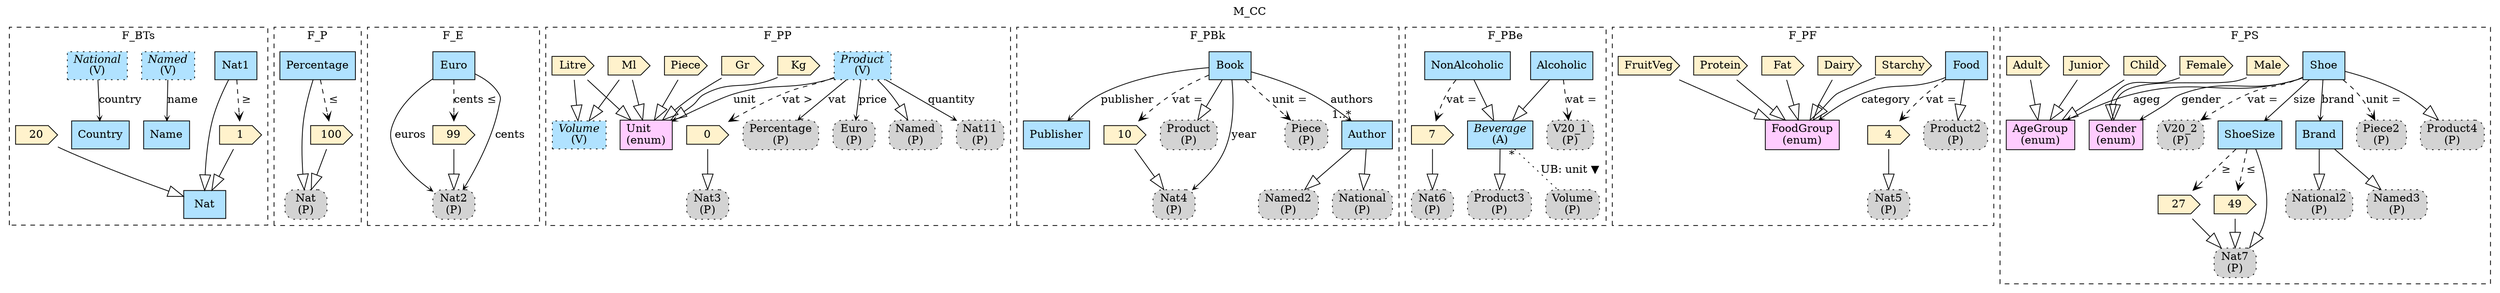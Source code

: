 digraph {graph[label=M_CC,labelloc=tl,labelfontsize=12];
subgraph cluster_F_BTs{style=dashed;label=F_BTs;
"Nat"[shape=record,fillcolor=lightskyblue1,style = filled,label="Nat"];
"Nat1"[shape=record,fillcolor=lightskyblue1,style = filled,label="Nat1"];
"Named"[shape=record,fillcolor=lightskyblue1,style ="filled,dotted",label=<{<I>Named</I><br/>(V)}>];
"Name"[shape=record,fillcolor=lightskyblue1,style = filled,label="Name"];
"Country"[shape=record,fillcolor=lightskyblue1,style = filled,label="Country"];
"National"[shape=record,fillcolor=lightskyblue1,style ="filled,dotted",label=<{<I>National</I><br/>(V)}>];
"V1"[shape=cds,fillcolor="#FFF2CC",style = filled,label="1"];
"V20"[shape=cds,fillcolor="#FFF2CC",style = filled,label="20"];

"Named"->"Name"[label="name",arrowhead=vee,headlabel="",arrowsize=.5];
"Nat1"->"Nat"[arrowhead=onormal,arrowsize=2.0];
"V1"->"Nat"[arrowhead=onormal,arrowsize=2.0];
"V20"->"Nat"[arrowhead=onormal,arrowsize=2.0];
"Nat1"->"V1"[arrowhead=vee,style=dashed,label=" ≥"];

"National"->"Country"[label="country",arrowhead=vee,headlabel="",arrowsize=.5];

}
subgraph cluster_F_P{style=dashed;label=F_P;
"Percentage"[shape=record,fillcolor=lightskyblue1,style = filled,label="Percentage"];
"PNat"[shape=box,fillcolor=lightgray,style ="rounded,filled,dotted",label=<Nat<br/>(P)>];
"V100"[shape=cds,fillcolor="#FFF2CC",style = filled,label="100"];

"Percentage"->"PNat"[arrowhead=onormal,arrowsize=2.0];
"V100"->"PNat"[arrowhead=onormal,arrowsize=2.0];
"Percentage"->"V100"[arrowhead=vee,style=dashed,label=" ≤"];


}

subgraph cluster_F_E{style=dashed;label=F_E;
"PNat2"[shape=box,fillcolor=lightgray,style ="rounded,filled,dotted",label=<Nat2<br/>(P)>];
"Euro"[shape=record,fillcolor=lightskyblue1,style = filled,label="Euro"];
"V99"[shape=cds,fillcolor="#FFF2CC",style = filled,label="99"];

"Euro"->"PNat2"[label="cents",arrowhead=vee,headlabel="",arrowsize=.5];
"Euro"->"PNat2"[label="euros",arrowhead=vee,headlabel="",arrowsize=.5];
"V99"->"PNat2"[arrowhead=onormal,arrowsize=2.0];
"Euro"->"V99"[arrowhead=vee,style=dashed,label="cents ≤"];


}

subgraph cluster_F_PP{style=dashed;label=F_PP;
"Product"[shape=record,fillcolor=lightskyblue1,style ="filled,dotted",label=<{<I>Product</I><br/>(V)}>];
"PPercentage"[shape=box,fillcolor=lightgray,style ="rounded,filled,dotted",label=<Percentage<br/>(P)>];
"Unit"[shape=record,fillcolor="#FFCCFF",style = filled,label="Unit\l(enum)"];
"VKg"[shape=cds,fillcolor="#FFF2CC",style = filled,label="Kg"];
"VGr"[shape=cds,fillcolor="#FFF2CC",style = filled,label="Gr"];
"VPiece"[shape=cds,fillcolor="#FFF2CC",style = filled,label="Piece"];
"VMl"[shape=cds,fillcolor="#FFF2CC",style = filled,label="Ml"];
"VLitre"[shape=cds,fillcolor="#FFF2CC",style = filled,label="Litre"];
"PEuro"[shape=box,fillcolor=lightgray,style ="rounded,filled,dotted",label=<Euro<br/>(P)>];
"PNamed"[shape=box,fillcolor=lightgray,style ="rounded,filled,dotted",label=<Named<br/>(P)>];
"PNat3"[shape=box,fillcolor=lightgray,style ="rounded,filled,dotted",label=<Nat3<br/>(P)>];
"PNat11"[shape=box,fillcolor=lightgray,style ="rounded,filled,dotted",label=<Nat11<br/>(P)>];
"V0"[shape=cds,fillcolor="#FFF2CC",style = filled,label="0"];
"Volume"[shape=record,fillcolor=lightskyblue1,style ="filled,dotted",label=<{<I>Volume</I><br/>(V)}>];

"VKg"->"Unit"[arrowhead=onormal,arrowsize=2.0];
"VGr"->"Unit"[arrowhead=onormal,arrowsize=2.0];
"VPiece"->"Unit"[arrowhead=onormal,arrowsize=2.0];
"VMl"->"Unit"[arrowhead=onormal,arrowsize=2.0];
"VLitre"->"Unit"[arrowhead=onormal,arrowsize=2.0];
"Product"->"PEuro"[label="price",arrowhead=vee,headlabel="",arrowsize=.5];
"Product"->"PPercentage"[label="vat",arrowhead=vee,headlabel="",arrowsize=.5];
"Product"->"Unit"[label="unit",arrowhead=vee,headlabel="",arrowsize=.5];
"Product"->"PNat11"[label="quantity",arrowhead=vee,headlabel="",arrowsize=.5];
"Product"->"PNamed"[arrowhead=onormal,arrowsize=2.0];
"Product"->"V0"[arrowhead=vee,style=dashed,label="vat >"];

"V0"->"PNat3"[arrowhead=onormal,arrowsize=2.0];
"VMl"->"Volume"[arrowhead=onormal,arrowsize=2.0];
"VLitre"->"Volume"[arrowhead=onormal,arrowsize=2.0];

}





subgraph cluster_F_PBk{style=dashed;label=F_PBk;
"Book"[shape=record,fillcolor=lightskyblue1,style = filled,label="Book"];
"PProduct"[shape=box,fillcolor=lightgray,style ="rounded,filled,dotted",label=<Product<br/>(P)>];
"PNat4"[shape=box,fillcolor=lightgray,style ="rounded,filled,dotted",label=<Nat4<br/>(P)>];
"PNamed2"[shape=box,fillcolor=lightgray,style ="rounded,filled,dotted",label=<Named2<br/>(P)>];
"PPiece"[shape=box,fillcolor=lightgray,style ="rounded,filled,dotted",label=<Piece<br/>(P)>];
"PNational"[shape=box,fillcolor=lightgray,style ="rounded,filled,dotted",label=<National<br/>(P)>];
"Author"[shape=record,fillcolor=lightskyblue1,style = filled,label="Author"];
"Publisher"[shape=record,fillcolor=lightskyblue1,style = filled,label="Publisher"];
"V10"[shape=cds,fillcolor="#FFF2CC",style = filled,label="10"];

"Book"->"PProduct"[arrowhead=onormal,arrowsize=2.0];
"V10"->"PNat4"[arrowhead=onormal,arrowsize=2.0];
"Author"->"PNamed2"[arrowhead=onormal,arrowsize=2.0];
"Author"->"PNational"[arrowhead=onormal,arrowsize=2.0];
"Book"->"PNat4"[label="year",arrowhead=vee,headlabel="",arrowsize=.5];
"Book"->"Author"[label="authors",arrowhead=vee,headlabel="1..*",arrowsize=.5];
"Book"->"Publisher"[label="publisher",arrowhead=vee,headlabel="",arrowsize=.5];
"Book"->"V10"[arrowhead=vee,style=dashed,label="vat ="];

"Book"->"PPiece"[arrowhead=vee,style=dashed,label="unit ="];


}





subgraph cluster_F_PBe{style=dashed;label=F_PBe;
"PNat6"[shape=box,fillcolor=lightgray,style ="rounded,filled,dotted",label=<Nat6<br/>(P)>];
"PVolume"[shape=box,fillcolor=lightgray,style ="rounded,filled,dotted",label=<Volume<br/>(P)>];
"PV20_1"[shape=box,fillcolor=lightgray,style ="rounded,filled,dotted",label=<V20_1<br/>(P)>];
"Beverage"[shape=record,fillcolor=lightskyblue1,style = filled,label=<{<I>Beverage</I><br/>(A)}>];
"Alcoholic"[shape=record,fillcolor=lightskyblue1,style = filled,label="Alcoholic"];
"NonAlcoholic"[shape=record,fillcolor=lightskyblue1,style = filled,label="NonAlcoholic"];
"V7"[shape=cds,fillcolor="#FFF2CC",style = filled,label="7"];
"PProduct3"[shape=box,fillcolor=lightgray,style ="rounded,filled,dotted",label=<Product3<br/>(P)>];

"V7"->"PNat6"[arrowhead=onormal,arrowsize=2.0];
"Alcoholic"->"Beverage"[arrowhead=onormal,arrowsize=2.0];
"NonAlcoholic"->"Beverage"[arrowhead=onormal,arrowsize=2.0];
"Beverage"->"PProduct3"[arrowhead=onormal,arrowsize=2.0];
"Alcoholic"->"PV20_1"[arrowhead=vee,style=dashed,label="vat ="];

"NonAlcoholic"->"V7"[arrowhead=vee,style=dashed,label="vat ="];

"Beverage"->"PVolume"[label="UB: unit ▼",dir=none,taillabel="*",headlabel="",style=dotted];

}




subgraph cluster_F_PF{style=dashed;label=F_PF;
"Food"[shape=record,fillcolor=lightskyblue1,style = filled,label="Food"];
"PNat5"[shape=box,fillcolor=lightgray,style ="rounded,filled,dotted",label=<Nat5<br/>(P)>];
"V4"[shape=cds,fillcolor="#FFF2CC",style = filled,label="4"];
"PProduct2"[shape=box,fillcolor=lightgray,style ="rounded,filled,dotted",label=<Product2<br/>(P)>];
"FoodGroup"[shape=record,fillcolor="#FFCCFF",style = filled,label="FoodGroup\l(enum)"];
"VFruitVeg"[shape=cds,fillcolor="#FFF2CC",style = filled,label="FruitVeg"];
"VStarchy"[shape=cds,fillcolor="#FFF2CC",style = filled,label="Starchy"];
"VDairy"[shape=cds,fillcolor="#FFF2CC",style = filled,label="Dairy"];
"VFat"[shape=cds,fillcolor="#FFF2CC",style = filled,label="Fat"];
"VProtein"[shape=cds,fillcolor="#FFF2CC",style = filled,label="Protein"];

"Food"->"PProduct2"[arrowhead=onormal,arrowsize=2.0];
"V4"->"PNat5"[arrowhead=onormal,arrowsize=2.0];
"VFruitVeg"->"FoodGroup"[arrowhead=onormal,arrowsize=2.0];
"VStarchy"->"FoodGroup"[arrowhead=onormal,arrowsize=2.0];
"VDairy"->"FoodGroup"[arrowhead=onormal,arrowsize=2.0];
"VFat"->"FoodGroup"[arrowhead=onormal,arrowsize=2.0];
"VProtein"->"FoodGroup"[arrowhead=onormal,arrowsize=2.0];
"Food"->"FoodGroup"[label="category",arrowhead=vee,headlabel="",arrowsize=.5];
"Food"->"V4"[arrowhead=vee,style=dashed,label="vat ="];


}


subgraph cluster_F_PS{style=dashed;label=F_PS;
"PNat7"[shape=box,fillcolor=lightgray,style ="rounded,filled,dotted",label=<Nat7<br/>(P)>];
"PPiece2"[shape=box,fillcolor=lightgray,style ="rounded,filled,dotted",label=<Piece2<br/>(P)>];
"PProduct4"[shape=box,fillcolor=lightgray,style ="rounded,filled,dotted",label=<Product4<br/>(P)>];
"PNamed3"[shape=box,fillcolor=lightgray,style ="rounded,filled,dotted",label=<Named3<br/>(P)>];
"PNational2"[shape=box,fillcolor=lightgray,style ="rounded,filled,dotted",label=<National2<br/>(P)>];
"PV20_2"[shape=box,fillcolor=lightgray,style ="rounded,filled,dotted",label=<V20_2<br/>(P)>];
"ShoeSize"[shape=record,fillcolor=lightskyblue1,style = filled,label="ShoeSize"];
"V27"[shape=cds,fillcolor="#FFF2CC",style = filled,label="27"];
"V49"[shape=cds,fillcolor="#FFF2CC",style = filled,label="49"];
"Brand"[shape=record,fillcolor=lightskyblue1,style = filled,label="Brand"];
"Shoe"[shape=record,fillcolor=lightskyblue1,style = filled,label="Shoe"];
"Gender"[shape=record,fillcolor="#FFCCFF",style = filled,label="Gender\l(enum)"];
"VMale"[shape=cds,fillcolor="#FFF2CC",style = filled,label="Male"];
"VFemale"[shape=cds,fillcolor="#FFF2CC",style = filled,label="Female"];
"AgeGroup"[shape=record,fillcolor="#FFCCFF",style = filled,label="AgeGroup\l(enum)"];
"VAdult"[shape=cds,fillcolor="#FFF2CC",style = filled,label="Adult"];
"VChild"[shape=cds,fillcolor="#FFF2CC",style = filled,label="Child"];
"VJunior"[shape=cds,fillcolor="#FFF2CC",style = filled,label="Junior"];

"ShoeSize"->"PNat7"[arrowhead=onormal,arrowsize=2.0];
"V27"->"PNat7"[arrowhead=onormal,arrowsize=2.0];
"V49"->"PNat7"[arrowhead=onormal,arrowsize=2.0];
"ShoeSize"->"V27"[arrowhead=vee,style=dashed,label=" ≥"];

"ShoeSize"->"V49"[arrowhead=vee,style=dashed,label=" ≤"];

"Shoe"->"PProduct4"[arrowhead=onormal,arrowsize=2.0];
"Brand"->"PNational2"[arrowhead=onormal,arrowsize=2.0];
"Brand"->"PNamed3"[arrowhead=onormal,arrowsize=2.0];
"Shoe"->"Brand"[label="brand",arrowhead=vee,headlabel="",arrowsize=.5];
"Shoe"->"ShoeSize"[label="size",arrowhead=vee,headlabel="",arrowsize=.5];
"VMale"->"Gender"[arrowhead=onormal,arrowsize=2.0];
"VFemale"->"Gender"[arrowhead=onormal,arrowsize=2.0];
"Shoe"->"Gender"[label="gender",arrowhead=vee,headlabel="",arrowsize=.5];
"VAdult"->"AgeGroup"[arrowhead=onormal,arrowsize=2.0];
"VChild"->"AgeGroup"[arrowhead=onormal,arrowsize=2.0];
"VJunior"->"AgeGroup"[arrowhead=onormal,arrowsize=2.0];
"Shoe"->"AgeGroup"[label="ageg",arrowhead=vee,headlabel="",arrowsize=.5];
"Shoe"->"PPiece2"[arrowhead=vee,style=dashed,label="unit ="];

"Shoe"->"PV20_2"[arrowhead=vee,style=dashed,label="vat ="];


}






}